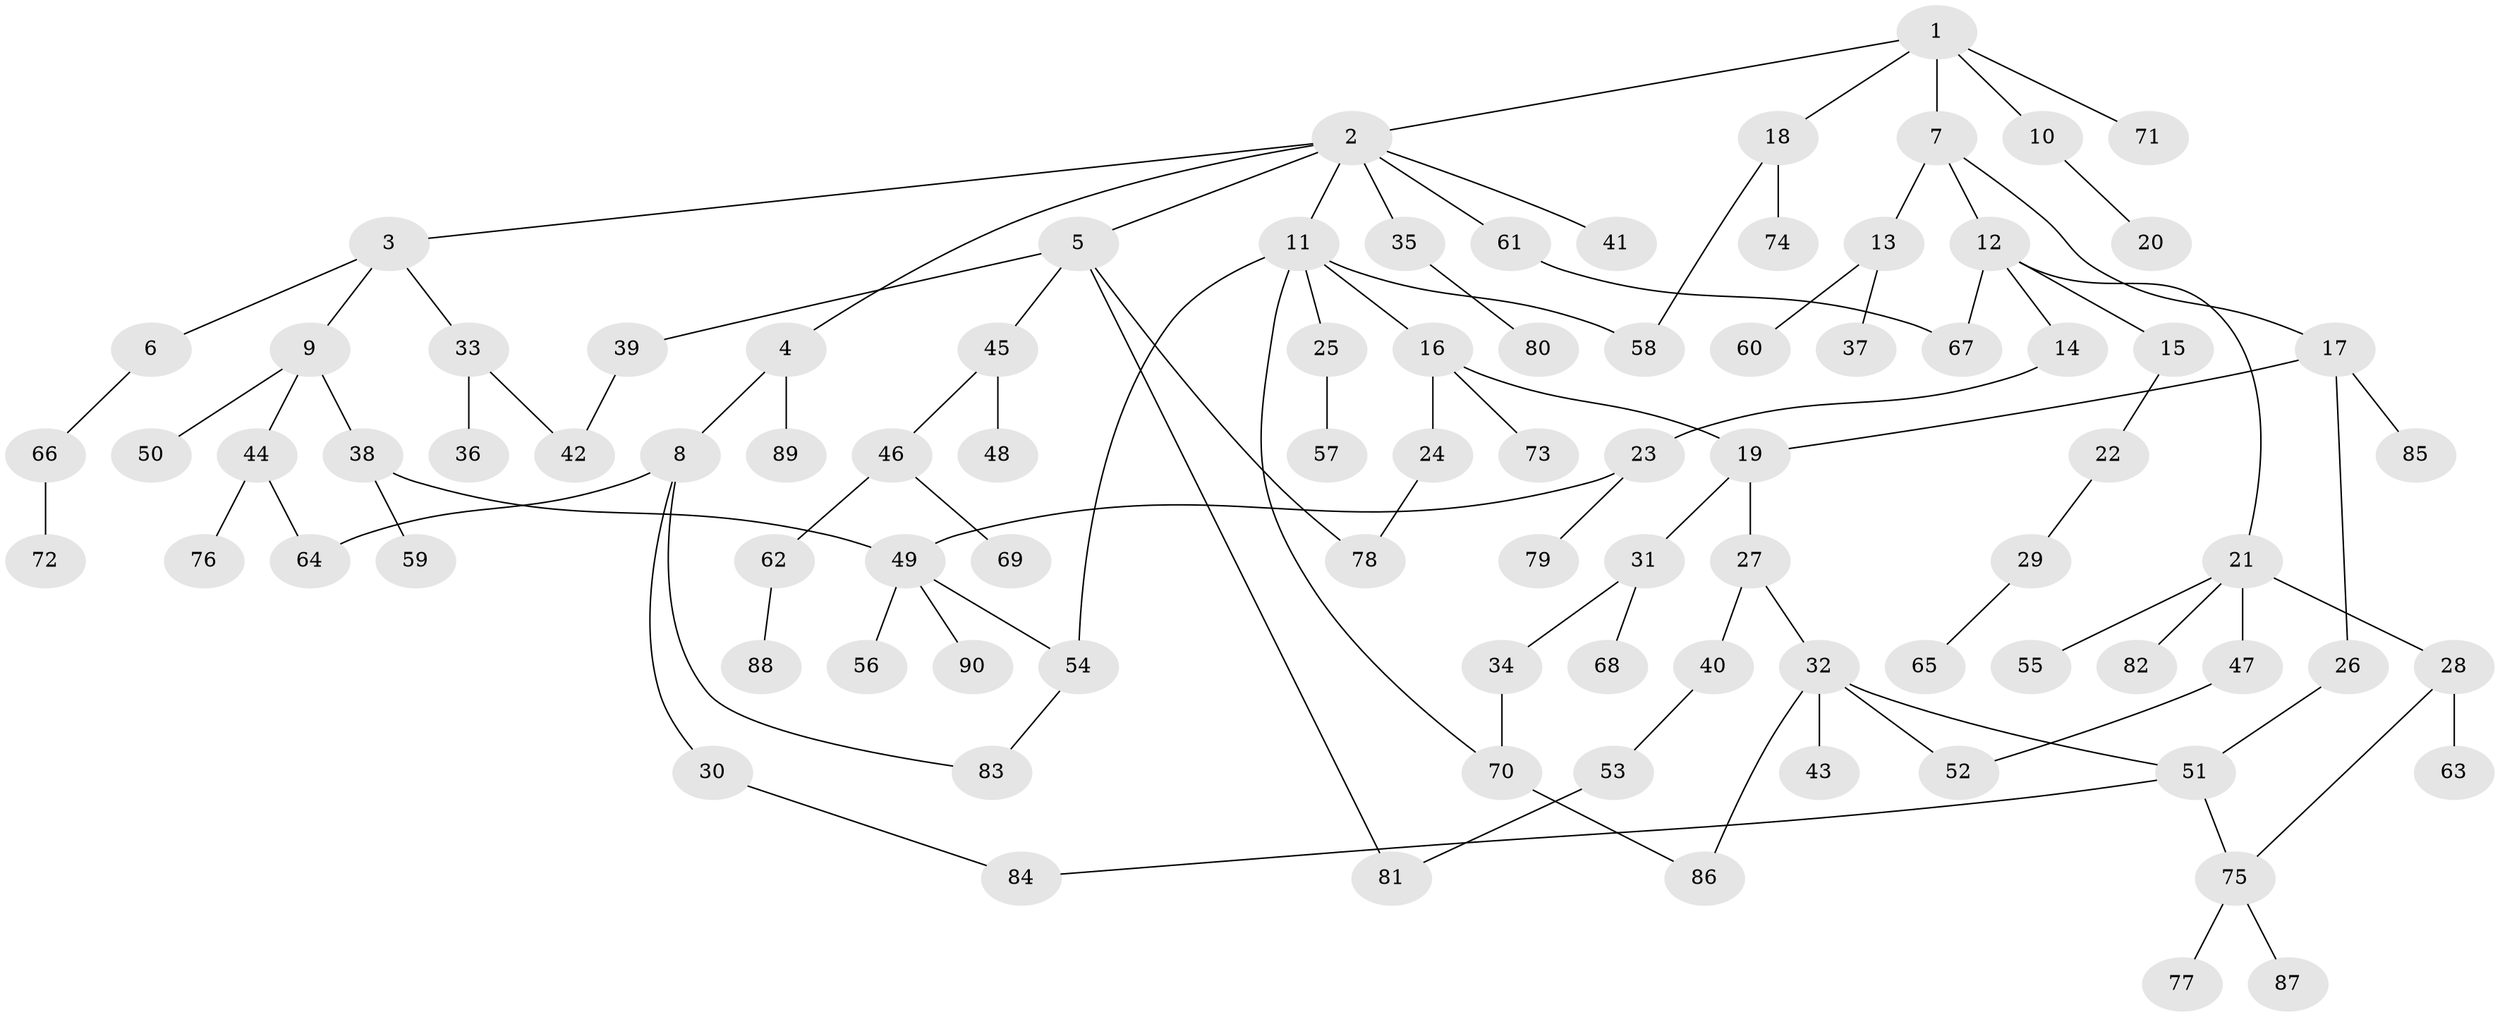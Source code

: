 // Generated by graph-tools (version 1.1) at 2025/01/03/09/25 03:01:11]
// undirected, 90 vertices, 105 edges
graph export_dot {
graph [start="1"]
  node [color=gray90,style=filled];
  1;
  2;
  3;
  4;
  5;
  6;
  7;
  8;
  9;
  10;
  11;
  12;
  13;
  14;
  15;
  16;
  17;
  18;
  19;
  20;
  21;
  22;
  23;
  24;
  25;
  26;
  27;
  28;
  29;
  30;
  31;
  32;
  33;
  34;
  35;
  36;
  37;
  38;
  39;
  40;
  41;
  42;
  43;
  44;
  45;
  46;
  47;
  48;
  49;
  50;
  51;
  52;
  53;
  54;
  55;
  56;
  57;
  58;
  59;
  60;
  61;
  62;
  63;
  64;
  65;
  66;
  67;
  68;
  69;
  70;
  71;
  72;
  73;
  74;
  75;
  76;
  77;
  78;
  79;
  80;
  81;
  82;
  83;
  84;
  85;
  86;
  87;
  88;
  89;
  90;
  1 -- 2;
  1 -- 7;
  1 -- 10;
  1 -- 18;
  1 -- 71;
  2 -- 3;
  2 -- 4;
  2 -- 5;
  2 -- 11;
  2 -- 35;
  2 -- 41;
  2 -- 61;
  3 -- 6;
  3 -- 9;
  3 -- 33;
  4 -- 8;
  4 -- 89;
  5 -- 39;
  5 -- 45;
  5 -- 81;
  5 -- 78;
  6 -- 66;
  7 -- 12;
  7 -- 13;
  7 -- 17;
  8 -- 30;
  8 -- 83;
  8 -- 64;
  9 -- 38;
  9 -- 44;
  9 -- 50;
  10 -- 20;
  11 -- 16;
  11 -- 25;
  11 -- 70;
  11 -- 54;
  11 -- 58;
  12 -- 14;
  12 -- 15;
  12 -- 21;
  12 -- 67;
  13 -- 37;
  13 -- 60;
  14 -- 23;
  15 -- 22;
  16 -- 24;
  16 -- 73;
  16 -- 19;
  17 -- 19;
  17 -- 26;
  17 -- 85;
  18 -- 58;
  18 -- 74;
  19 -- 27;
  19 -- 31;
  21 -- 28;
  21 -- 47;
  21 -- 55;
  21 -- 82;
  22 -- 29;
  23 -- 49;
  23 -- 79;
  24 -- 78;
  25 -- 57;
  26 -- 51;
  27 -- 32;
  27 -- 40;
  28 -- 63;
  28 -- 75;
  29 -- 65;
  30 -- 84;
  31 -- 34;
  31 -- 68;
  32 -- 43;
  32 -- 86;
  32 -- 51;
  32 -- 52;
  33 -- 36;
  33 -- 42;
  34 -- 70;
  35 -- 80;
  38 -- 59;
  38 -- 49;
  39 -- 42;
  40 -- 53;
  44 -- 64;
  44 -- 76;
  45 -- 46;
  45 -- 48;
  46 -- 62;
  46 -- 69;
  47 -- 52;
  49 -- 54;
  49 -- 56;
  49 -- 90;
  51 -- 75;
  51 -- 84;
  53 -- 81;
  54 -- 83;
  61 -- 67;
  62 -- 88;
  66 -- 72;
  70 -- 86;
  75 -- 77;
  75 -- 87;
}
